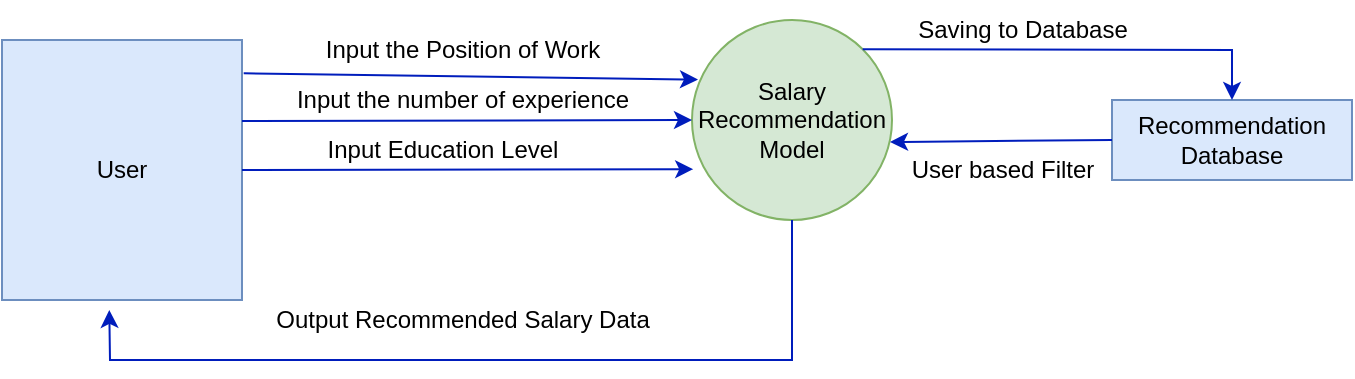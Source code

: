 <mxfile version="20.8.10" type="device"><diagram name="Page-1" id="NIlvZe2iN_cX57Pimwg4"><mxGraphModel dx="1036" dy="614" grid="1" gridSize="10" guides="1" tooltips="1" connect="1" arrows="1" fold="1" page="1" pageScale="1" pageWidth="850" pageHeight="1100" math="0" shadow="0"><root><mxCell id="0"/><mxCell id="1" parent="0"/><mxCell id="03zdETOpKIIi8NaYNKqc-1" value="User" style="rounded=0;whiteSpace=wrap;html=1;fillColor=#dae8fc;strokeColor=#6c8ebf;" vertex="1" parent="1"><mxGeometry x="80" y="80" width="120" height="130" as="geometry"/></mxCell><mxCell id="03zdETOpKIIi8NaYNKqc-2" value="Salary Recommendation Model" style="ellipse;whiteSpace=wrap;html=1;aspect=fixed;fillColor=#d5e8d4;strokeColor=#82b366;" vertex="1" parent="1"><mxGeometry x="425" y="70" width="100" height="100" as="geometry"/></mxCell><mxCell id="03zdETOpKIIi8NaYNKqc-4" value="Input the Position of Work" style="text;html=1;align=center;verticalAlign=middle;resizable=0;points=[];autosize=1;strokeColor=none;fillColor=none;" vertex="1" parent="1"><mxGeometry x="230" y="70" width="160" height="30" as="geometry"/></mxCell><mxCell id="03zdETOpKIIi8NaYNKqc-9" value="" style="endArrow=classic;html=1;rounded=0;exitX=1.007;exitY=0.128;exitDx=0;exitDy=0;exitPerimeter=0;entryX=0.03;entryY=0.298;entryDx=0;entryDy=0;entryPerimeter=0;fillColor=#0050ef;strokeColor=#001DBC;" edge="1" parent="1" source="03zdETOpKIIi8NaYNKqc-1" target="03zdETOpKIIi8NaYNKqc-2"><mxGeometry width="50" height="50" relative="1" as="geometry"><mxPoint x="400" y="230" as="sourcePoint"/><mxPoint x="450" y="180" as="targetPoint"/></mxGeometry></mxCell><mxCell id="03zdETOpKIIi8NaYNKqc-10" value="" style="endArrow=classic;html=1;rounded=0;exitX=1;exitY=0.312;exitDx=0;exitDy=0;exitPerimeter=0;entryX=0;entryY=0.5;entryDx=0;entryDy=0;fillColor=#0050ef;strokeColor=#001DBC;" edge="1" parent="1" source="03zdETOpKIIi8NaYNKqc-1" target="03zdETOpKIIi8NaYNKqc-2"><mxGeometry width="50" height="50" relative="1" as="geometry"><mxPoint x="400" y="230" as="sourcePoint"/><mxPoint x="450" y="180" as="targetPoint"/></mxGeometry></mxCell><mxCell id="03zdETOpKIIi8NaYNKqc-11" value="Input the number of experience" style="text;html=1;align=center;verticalAlign=middle;resizable=0;points=[];autosize=1;strokeColor=none;fillColor=none;" vertex="1" parent="1"><mxGeometry x="215" y="95" width="190" height="30" as="geometry"/></mxCell><mxCell id="03zdETOpKIIi8NaYNKqc-12" value="" style="endArrow=classic;html=1;rounded=0;exitX=1;exitY=0.5;exitDx=0;exitDy=0;entryX=0.006;entryY=0.746;entryDx=0;entryDy=0;entryPerimeter=0;fillColor=#0050ef;strokeColor=#001DBC;" edge="1" parent="1" source="03zdETOpKIIi8NaYNKqc-1" target="03zdETOpKIIi8NaYNKqc-2"><mxGeometry width="50" height="50" relative="1" as="geometry"><mxPoint x="400" y="230" as="sourcePoint"/><mxPoint x="450" y="180" as="targetPoint"/></mxGeometry></mxCell><mxCell id="03zdETOpKIIi8NaYNKqc-13" value="Input Education Level" style="text;html=1;align=center;verticalAlign=middle;resizable=0;points=[];autosize=1;strokeColor=none;fillColor=none;" vertex="1" parent="1"><mxGeometry x="230" y="120" width="140" height="30" as="geometry"/></mxCell><mxCell id="03zdETOpKIIi8NaYNKqc-15" value="Recommendation Database" style="rounded=0;whiteSpace=wrap;html=1;fillColor=#dae8fc;strokeColor=#6c8ebf;" vertex="1" parent="1"><mxGeometry x="635" y="110" width="120" height="40" as="geometry"/></mxCell><mxCell id="03zdETOpKIIi8NaYNKqc-16" value="" style="endArrow=classic;html=1;rounded=0;entryX=0.5;entryY=0;entryDx=0;entryDy=0;exitX=1;exitY=0;exitDx=0;exitDy=0;fillColor=#0050ef;strokeColor=#001DBC;" edge="1" parent="1" source="03zdETOpKIIi8NaYNKqc-2" target="03zdETOpKIIi8NaYNKqc-15"><mxGeometry width="50" height="50" relative="1" as="geometry"><mxPoint x="400" y="220" as="sourcePoint"/><mxPoint x="450" y="170" as="targetPoint"/><Array as="points"><mxPoint x="695" y="85"/></Array></mxGeometry></mxCell><mxCell id="03zdETOpKIIi8NaYNKqc-17" value="" style="endArrow=classic;html=1;rounded=0;exitX=0.5;exitY=1;exitDx=0;exitDy=0;entryX=0.447;entryY=1.038;entryDx=0;entryDy=0;entryPerimeter=0;fillColor=#0050ef;strokeColor=#001DBC;" edge="1" parent="1" source="03zdETOpKIIi8NaYNKqc-2" target="03zdETOpKIIi8NaYNKqc-1"><mxGeometry width="50" height="50" relative="1" as="geometry"><mxPoint x="400" y="220" as="sourcePoint"/><mxPoint x="450" y="170" as="targetPoint"/><Array as="points"><mxPoint x="475" y="240"/><mxPoint x="134" y="240"/></Array></mxGeometry></mxCell><mxCell id="03zdETOpKIIi8NaYNKqc-18" value="Output Recommended Salary Data" style="text;html=1;align=center;verticalAlign=middle;resizable=0;points=[];autosize=1;strokeColor=none;fillColor=none;" vertex="1" parent="1"><mxGeometry x="205" y="205" width="210" height="30" as="geometry"/></mxCell><mxCell id="03zdETOpKIIi8NaYNKqc-19" value="" style="endArrow=classic;html=1;rounded=0;exitX=0;exitY=0.5;exitDx=0;exitDy=0;entryX=0.99;entryY=0.61;entryDx=0;entryDy=0;entryPerimeter=0;fillColor=#0050ef;strokeColor=#001DBC;" edge="1" parent="1" source="03zdETOpKIIi8NaYNKqc-15" target="03zdETOpKIIi8NaYNKqc-2"><mxGeometry width="50" height="50" relative="1" as="geometry"><mxPoint x="400" y="220" as="sourcePoint"/><mxPoint x="450" y="170" as="targetPoint"/></mxGeometry></mxCell><mxCell id="03zdETOpKIIi8NaYNKqc-20" value="User based Filter" style="text;html=1;align=center;verticalAlign=middle;resizable=0;points=[];autosize=1;strokeColor=none;fillColor=none;" vertex="1" parent="1"><mxGeometry x="525" y="130" width="110" height="30" as="geometry"/></mxCell><mxCell id="03zdETOpKIIi8NaYNKqc-21" value="Saving to Database" style="text;html=1;align=center;verticalAlign=middle;resizable=0;points=[];autosize=1;strokeColor=none;fillColor=none;" vertex="1" parent="1"><mxGeometry x="525" y="60" width="130" height="30" as="geometry"/></mxCell></root></mxGraphModel></diagram></mxfile>